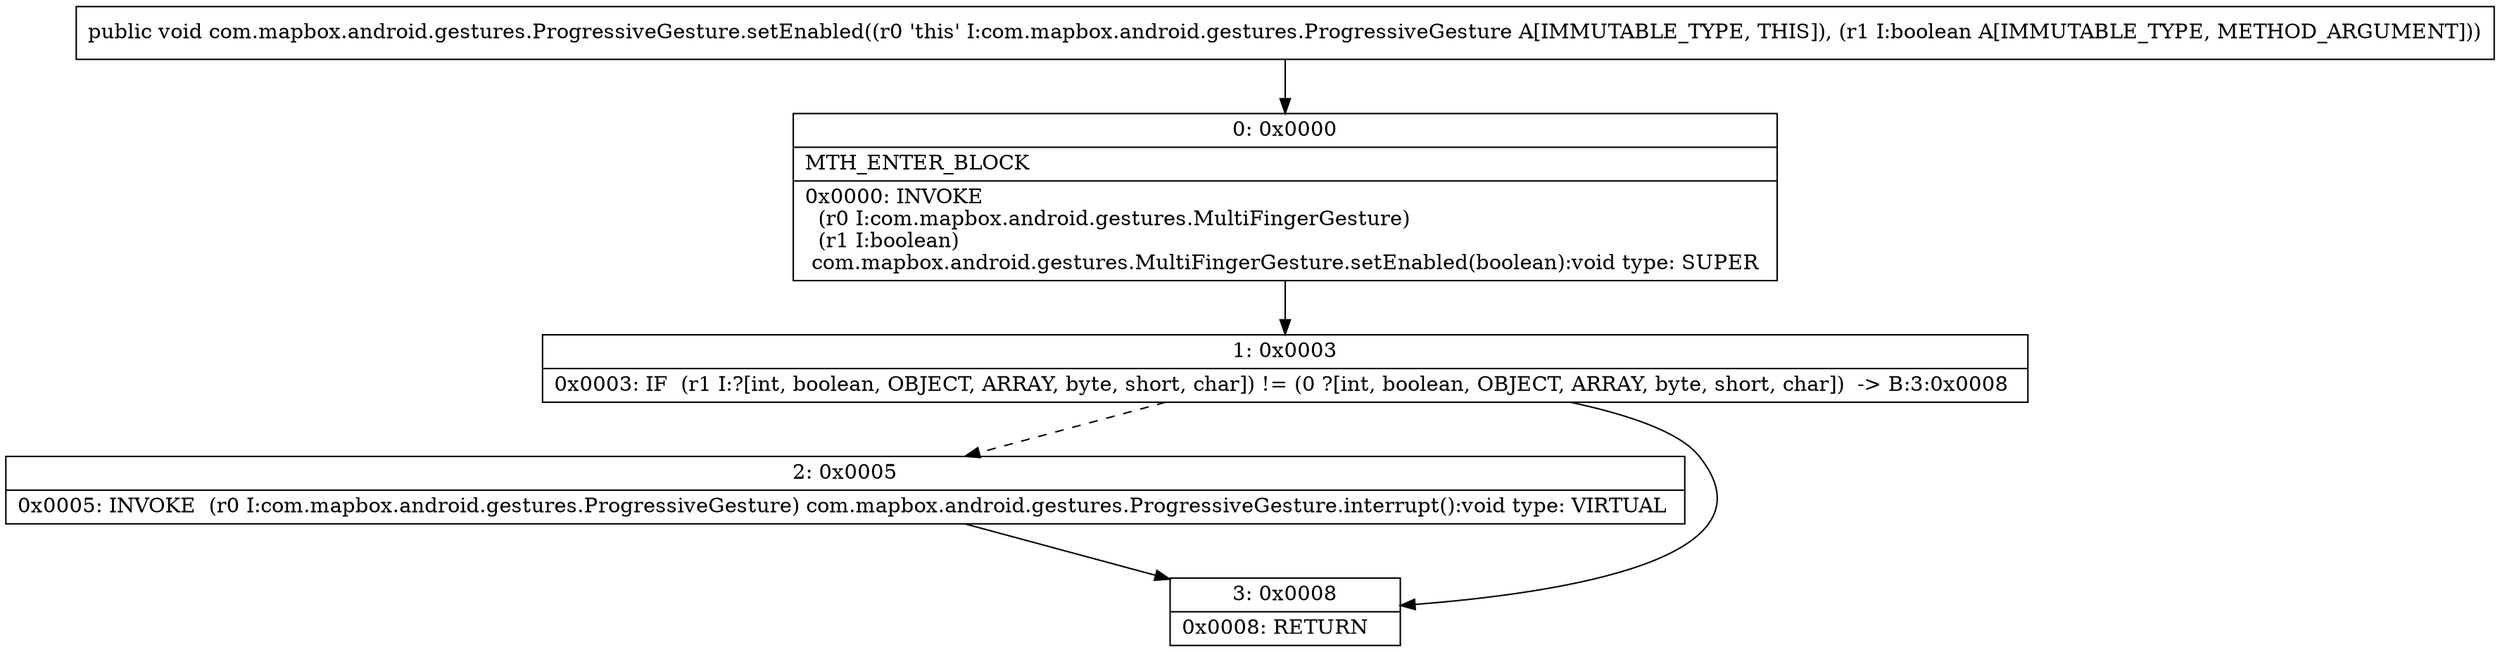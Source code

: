 digraph "CFG forcom.mapbox.android.gestures.ProgressiveGesture.setEnabled(Z)V" {
Node_0 [shape=record,label="{0\:\ 0x0000|MTH_ENTER_BLOCK\l|0x0000: INVOKE  \l  (r0 I:com.mapbox.android.gestures.MultiFingerGesture)\l  (r1 I:boolean)\l com.mapbox.android.gestures.MultiFingerGesture.setEnabled(boolean):void type: SUPER \l}"];
Node_1 [shape=record,label="{1\:\ 0x0003|0x0003: IF  (r1 I:?[int, boolean, OBJECT, ARRAY, byte, short, char]) != (0 ?[int, boolean, OBJECT, ARRAY, byte, short, char])  \-\> B:3:0x0008 \l}"];
Node_2 [shape=record,label="{2\:\ 0x0005|0x0005: INVOKE  (r0 I:com.mapbox.android.gestures.ProgressiveGesture) com.mapbox.android.gestures.ProgressiveGesture.interrupt():void type: VIRTUAL \l}"];
Node_3 [shape=record,label="{3\:\ 0x0008|0x0008: RETURN   \l}"];
MethodNode[shape=record,label="{public void com.mapbox.android.gestures.ProgressiveGesture.setEnabled((r0 'this' I:com.mapbox.android.gestures.ProgressiveGesture A[IMMUTABLE_TYPE, THIS]), (r1 I:boolean A[IMMUTABLE_TYPE, METHOD_ARGUMENT])) }"];
MethodNode -> Node_0;
Node_0 -> Node_1;
Node_1 -> Node_2[style=dashed];
Node_1 -> Node_3;
Node_2 -> Node_3;
}

